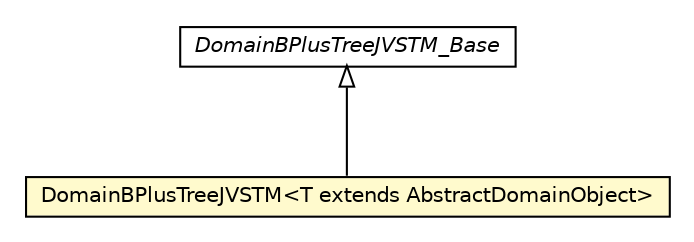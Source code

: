 #!/usr/local/bin/dot
#
# Class diagram 
# Generated by UMLGraph version 5.1 (http://www.umlgraph.org/)
#

digraph G {
	edge [fontname="Helvetica",fontsize=10,labelfontname="Helvetica",labelfontsize=10];
	node [fontname="Helvetica",fontsize=10,shape=plaintext];
	nodesep=0.25;
	ranksep=0.5;
	// pt.ist.fenixframework.DomainBPlusTreeJVSTM_Base
	c17892 [label=<<table title="pt.ist.fenixframework.DomainBPlusTreeJVSTM_Base" border="0" cellborder="1" cellspacing="0" cellpadding="2" port="p" href="./DomainBPlusTreeJVSTM_Base.html">
		<tr><td><table border="0" cellspacing="0" cellpadding="1">
<tr><td align="center" balign="center"><font face="Helvetica-Oblique"> DomainBPlusTreeJVSTM_Base </font></td></tr>
		</table></td></tr>
		</table>>, fontname="Helvetica", fontcolor="black", fontsize=10.0];
	// pt.ist.fenixframework.DomainBPlusTreeJVSTM<T extends pt.ist.fenixframework.core.AbstractDomainObject>
	c17893 [label=<<table title="pt.ist.fenixframework.DomainBPlusTreeJVSTM" border="0" cellborder="1" cellspacing="0" cellpadding="2" port="p" bgcolor="lemonChiffon" href="./DomainBPlusTreeJVSTM.html">
		<tr><td><table border="0" cellspacing="0" cellpadding="1">
<tr><td align="center" balign="center"> DomainBPlusTreeJVSTM&lt;T extends AbstractDomainObject&gt; </td></tr>
		</table></td></tr>
		</table>>, fontname="Helvetica", fontcolor="black", fontsize=10.0];
	//pt.ist.fenixframework.DomainBPlusTreeJVSTM<T extends pt.ist.fenixframework.core.AbstractDomainObject> extends pt.ist.fenixframework.DomainBPlusTreeJVSTM_Base
	c17892:p -> c17893:p [dir=back,arrowtail=empty];
}

